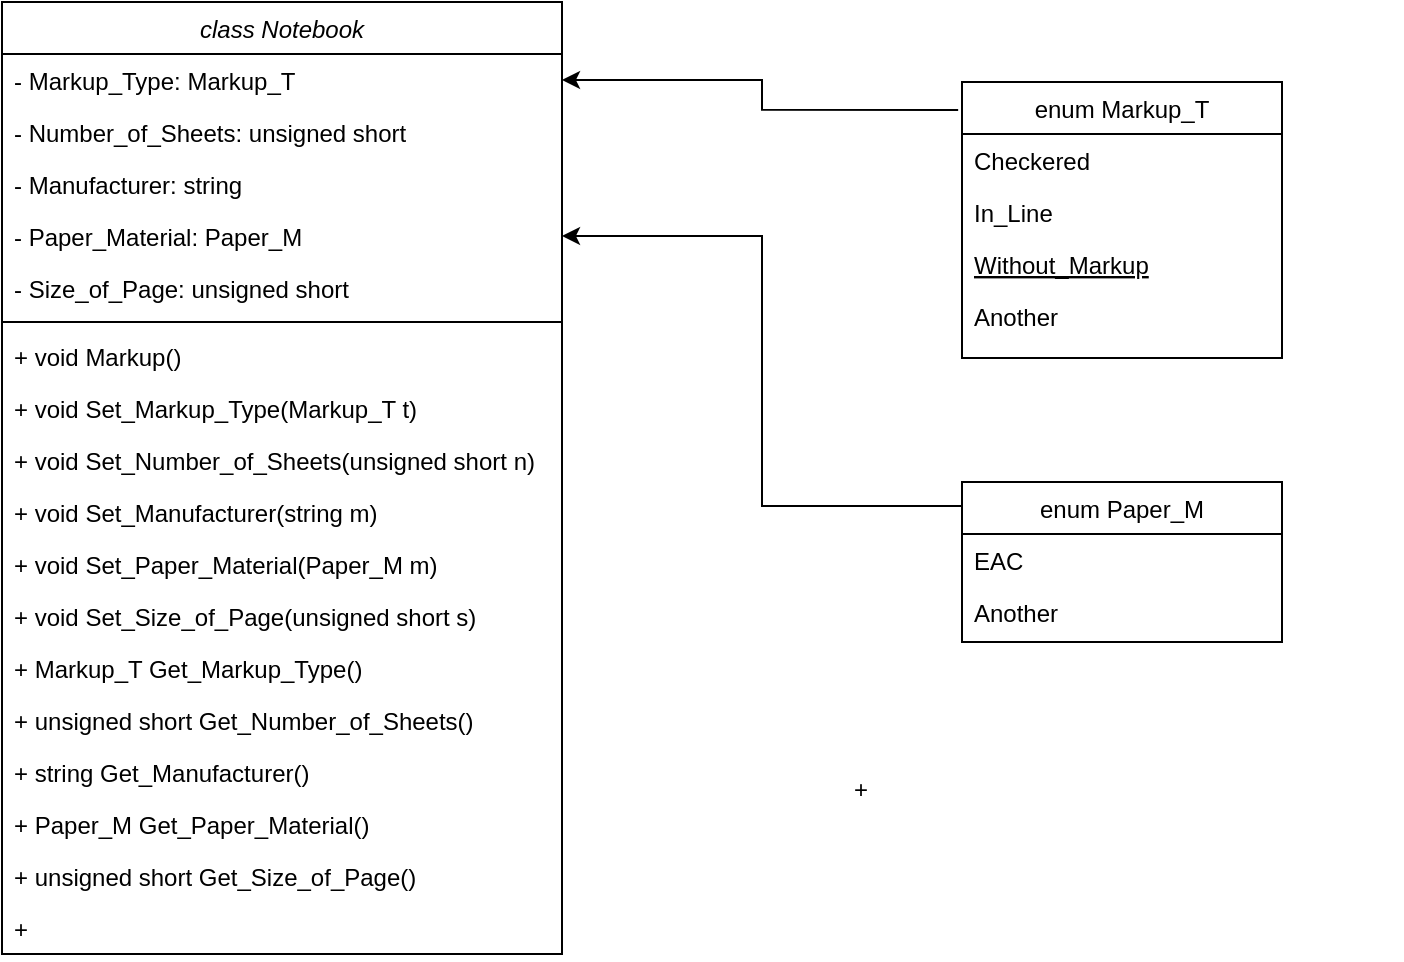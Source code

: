 <mxfile version="15.6.5" type="github">
  <diagram id="C5RBs43oDa-KdzZeNtuy" name="Page-1">
    <mxGraphModel dx="899" dy="624" grid="1" gridSize="10" guides="1" tooltips="1" connect="1" arrows="1" fold="1" page="1" pageScale="1" pageWidth="827" pageHeight="1169" math="0" shadow="0">
      <root>
        <mxCell id="WIyWlLk6GJQsqaUBKTNV-0" />
        <mxCell id="WIyWlLk6GJQsqaUBKTNV-1" parent="WIyWlLk6GJQsqaUBKTNV-0" />
        <mxCell id="zkfFHV4jXpPFQw0GAbJ--0" value="class Notebook&#xa;" style="swimlane;fontStyle=2;align=center;verticalAlign=top;childLayout=stackLayout;horizontal=1;startSize=26;horizontalStack=0;resizeParent=1;resizeLast=0;collapsible=1;marginBottom=0;rounded=0;shadow=0;strokeWidth=1;fontColor=default;fillColor=default;strokeColor=default;" parent="WIyWlLk6GJQsqaUBKTNV-1" vertex="1">
          <mxGeometry x="80" y="40" width="280" height="476" as="geometry">
            <mxRectangle x="230" y="140" width="160" height="26" as="alternateBounds" />
          </mxGeometry>
        </mxCell>
        <mxCell id="zkfFHV4jXpPFQw0GAbJ--1" value="- Markup_Type: Markup_T " style="text;align=left;verticalAlign=top;spacingLeft=4;spacingRight=4;overflow=hidden;rotatable=0;points=[[0,0.5],[1,0.5]];portConstraint=eastwest;fontColor=default;" parent="zkfFHV4jXpPFQw0GAbJ--0" vertex="1">
          <mxGeometry y="26" width="280" height="26" as="geometry" />
        </mxCell>
        <mxCell id="WHOQlvr9kj66LrERf0E2-0" value="- Number_of_Sheets: unsigned short" style="text;align=left;verticalAlign=top;spacingLeft=4;spacingRight=4;overflow=hidden;rotatable=0;points=[[0,0.5],[1,0.5]];portConstraint=eastwest;fontColor=default;" vertex="1" parent="zkfFHV4jXpPFQw0GAbJ--0">
          <mxGeometry y="52" width="280" height="26" as="geometry" />
        </mxCell>
        <mxCell id="WHOQlvr9kj66LrERf0E2-1" value="- Manufacturer: string" style="text;align=left;verticalAlign=top;spacingLeft=4;spacingRight=4;overflow=hidden;rotatable=0;points=[[0,0.5],[1,0.5]];portConstraint=eastwest;fontColor=default;" vertex="1" parent="zkfFHV4jXpPFQw0GAbJ--0">
          <mxGeometry y="78" width="280" height="26" as="geometry" />
        </mxCell>
        <mxCell id="WHOQlvr9kj66LrERf0E2-2" value="- Paper_Material: Paper_M" style="text;align=left;verticalAlign=top;spacingLeft=4;spacingRight=4;overflow=hidden;rotatable=0;points=[[0,0.5],[1,0.5]];portConstraint=eastwest;fontColor=default;" vertex="1" parent="zkfFHV4jXpPFQw0GAbJ--0">
          <mxGeometry y="104" width="280" height="26" as="geometry" />
        </mxCell>
        <mxCell id="WHOQlvr9kj66LrERf0E2-3" value="- Size_of_Page: unsigned short" style="text;align=left;verticalAlign=top;spacingLeft=4;spacingRight=4;overflow=hidden;rotatable=0;points=[[0,0.5],[1,0.5]];portConstraint=eastwest;fontColor=default;" vertex="1" parent="zkfFHV4jXpPFQw0GAbJ--0">
          <mxGeometry y="130" width="280" height="26" as="geometry" />
        </mxCell>
        <mxCell id="zkfFHV4jXpPFQw0GAbJ--4" value="" style="line;html=1;strokeWidth=1;align=left;verticalAlign=middle;spacingTop=-1;spacingLeft=3;spacingRight=3;rotatable=0;labelPosition=right;points=[];portConstraint=eastwest;" parent="zkfFHV4jXpPFQw0GAbJ--0" vertex="1">
          <mxGeometry y="156" width="280" height="8" as="geometry" />
        </mxCell>
        <mxCell id="WHOQlvr9kj66LrERf0E2-11" value="+ void Markup()" style="text;align=left;verticalAlign=top;spacingLeft=4;spacingRight=4;overflow=hidden;rotatable=0;points=[[0,0.5],[1,0.5]];portConstraint=eastwest;fontColor=default;" vertex="1" parent="zkfFHV4jXpPFQw0GAbJ--0">
          <mxGeometry y="164" width="280" height="26" as="geometry" />
        </mxCell>
        <mxCell id="WHOQlvr9kj66LrERf0E2-12" value="+ void Set_Markup_Type(Markup_T t)" style="text;align=left;verticalAlign=top;spacingLeft=4;spacingRight=4;overflow=hidden;rotatable=0;points=[[0,0.5],[1,0.5]];portConstraint=eastwest;fontColor=default;" vertex="1" parent="zkfFHV4jXpPFQw0GAbJ--0">
          <mxGeometry y="190" width="280" height="26" as="geometry" />
        </mxCell>
        <mxCell id="zkfFHV4jXpPFQw0GAbJ--5" value="+ void Set_Number_of_Sheets(unsigned short n)" style="text;align=left;verticalAlign=top;spacingLeft=4;spacingRight=4;overflow=hidden;rotatable=0;points=[[0,0.5],[1,0.5]];portConstraint=eastwest;fontColor=default;" parent="zkfFHV4jXpPFQw0GAbJ--0" vertex="1">
          <mxGeometry y="216" width="280" height="26" as="geometry" />
        </mxCell>
        <mxCell id="WHOQlvr9kj66LrERf0E2-13" value="+ void Set_Manufacturer(string m) " style="text;align=left;verticalAlign=top;spacingLeft=4;spacingRight=4;overflow=hidden;rotatable=0;points=[[0,0.5],[1,0.5]];portConstraint=eastwest;fontColor=default;" vertex="1" parent="zkfFHV4jXpPFQw0GAbJ--0">
          <mxGeometry y="242" width="280" height="26" as="geometry" />
        </mxCell>
        <mxCell id="WHOQlvr9kj66LrERf0E2-16" value="+ void Set_Paper_Material(Paper_M m)" style="text;align=left;verticalAlign=top;spacingLeft=4;spacingRight=4;overflow=hidden;rotatable=0;points=[[0,0.5],[1,0.5]];portConstraint=eastwest;fontColor=default;" vertex="1" parent="zkfFHV4jXpPFQw0GAbJ--0">
          <mxGeometry y="268" width="280" height="26" as="geometry" />
        </mxCell>
        <mxCell id="WHOQlvr9kj66LrERf0E2-14" value="+ void Set_Size_of_Page(unsigned short s)" style="text;align=left;verticalAlign=top;spacingLeft=4;spacingRight=4;overflow=hidden;rotatable=0;points=[[0,0.5],[1,0.5]];portConstraint=eastwest;fontColor=default;" vertex="1" parent="zkfFHV4jXpPFQw0GAbJ--0">
          <mxGeometry y="294" width="280" height="26" as="geometry" />
        </mxCell>
        <mxCell id="WHOQlvr9kj66LrERf0E2-17" value="+ Markup_T Get_Markup_Type()" style="text;align=left;verticalAlign=top;spacingLeft=4;spacingRight=4;overflow=hidden;rotatable=0;points=[[0,0.5],[1,0.5]];portConstraint=eastwest;fontColor=default;" vertex="1" parent="zkfFHV4jXpPFQw0GAbJ--0">
          <mxGeometry y="320" width="280" height="26" as="geometry" />
        </mxCell>
        <mxCell id="WHOQlvr9kj66LrERf0E2-22" value="+ unsigned short Get_Number_of_Sheets()" style="text;align=left;verticalAlign=top;spacingLeft=4;spacingRight=4;overflow=hidden;rotatable=0;points=[[0,0.5],[1,0.5]];portConstraint=eastwest;fontColor=default;" vertex="1" parent="zkfFHV4jXpPFQw0GAbJ--0">
          <mxGeometry y="346" width="280" height="26" as="geometry" />
        </mxCell>
        <mxCell id="WHOQlvr9kj66LrERf0E2-18" value="+ string Get_Manufacturer()" style="text;align=left;verticalAlign=top;spacingLeft=4;spacingRight=4;overflow=hidden;rotatable=0;points=[[0,0.5],[1,0.5]];portConstraint=eastwest;fontColor=default;" vertex="1" parent="zkfFHV4jXpPFQw0GAbJ--0">
          <mxGeometry y="372" width="280" height="26" as="geometry" />
        </mxCell>
        <mxCell id="WHOQlvr9kj66LrERf0E2-19" value="+ Paper_M Get_Paper_Material()" style="text;align=left;verticalAlign=top;spacingLeft=4;spacingRight=4;overflow=hidden;rotatable=0;points=[[0,0.5],[1,0.5]];portConstraint=eastwest;fontColor=default;" vertex="1" parent="zkfFHV4jXpPFQw0GAbJ--0">
          <mxGeometry y="398" width="280" height="26" as="geometry" />
        </mxCell>
        <mxCell id="WHOQlvr9kj66LrERf0E2-20" value="+ unsigned short Get_Size_of_Page()" style="text;align=left;verticalAlign=top;spacingLeft=4;spacingRight=4;overflow=hidden;rotatable=0;points=[[0,0.5],[1,0.5]];portConstraint=eastwest;fontColor=default;" vertex="1" parent="zkfFHV4jXpPFQw0GAbJ--0">
          <mxGeometry y="424" width="280" height="26" as="geometry" />
        </mxCell>
        <mxCell id="WHOQlvr9kj66LrERf0E2-21" value="+ " style="text;align=left;verticalAlign=top;spacingLeft=4;spacingRight=4;overflow=hidden;rotatable=0;points=[[0,0.5],[1,0.5]];portConstraint=eastwest;fontColor=default;" vertex="1" parent="zkfFHV4jXpPFQw0GAbJ--0">
          <mxGeometry y="450" width="280" height="26" as="geometry" />
        </mxCell>
        <mxCell id="zkfFHV4jXpPFQw0GAbJ--6" value="enum Markup_T " style="swimlane;fontStyle=0;align=center;verticalAlign=top;childLayout=stackLayout;horizontal=1;startSize=26;horizontalStack=0;resizeParent=1;resizeLast=0;collapsible=1;marginBottom=0;rounded=0;shadow=0;strokeWidth=1;fillColor=default;strokeColor=default;fontColor=default;" parent="WIyWlLk6GJQsqaUBKTNV-1" vertex="1">
          <mxGeometry x="560" y="80" width="160" height="138" as="geometry">
            <mxRectangle x="130" y="380" width="160" height="26" as="alternateBounds" />
          </mxGeometry>
        </mxCell>
        <mxCell id="zkfFHV4jXpPFQw0GAbJ--7" value="Checkered" style="text;align=left;verticalAlign=top;spacingLeft=4;spacingRight=4;overflow=hidden;rotatable=0;points=[[0,0.5],[1,0.5]];portConstraint=eastwest;fontColor=default;" parent="zkfFHV4jXpPFQw0GAbJ--6" vertex="1">
          <mxGeometry y="26" width="160" height="26" as="geometry" />
        </mxCell>
        <mxCell id="zkfFHV4jXpPFQw0GAbJ--8" value="In_Line" style="text;align=left;verticalAlign=top;spacingLeft=4;spacingRight=4;overflow=hidden;rotatable=0;points=[[0,0.5],[1,0.5]];portConstraint=eastwest;rounded=0;shadow=0;html=0;fontColor=default;" parent="zkfFHV4jXpPFQw0GAbJ--6" vertex="1">
          <mxGeometry y="52" width="160" height="26" as="geometry" />
        </mxCell>
        <mxCell id="zkfFHV4jXpPFQw0GAbJ--10" value="Without_Markup" style="text;align=left;verticalAlign=top;spacingLeft=4;spacingRight=4;overflow=hidden;rotatable=0;points=[[0,0.5],[1,0.5]];portConstraint=eastwest;fontStyle=4;fontColor=default;" parent="zkfFHV4jXpPFQw0GAbJ--6" vertex="1">
          <mxGeometry y="78" width="160" height="26" as="geometry" />
        </mxCell>
        <mxCell id="zkfFHV4jXpPFQw0GAbJ--11" value="Another             " style="text;align=left;verticalAlign=top;spacingLeft=4;spacingRight=4;overflow=hidden;rotatable=0;points=[[0,0.5],[1,0.5]];portConstraint=eastwest;fontColor=default;" parent="zkfFHV4jXpPFQw0GAbJ--6" vertex="1">
          <mxGeometry y="104" width="160" height="26" as="geometry" />
        </mxCell>
        <mxCell id="WHOQlvr9kj66LrERf0E2-4" style="edgeStyle=orthogonalEdgeStyle;rounded=0;orthogonalLoop=1;jettySize=auto;html=1;exitX=-0.012;exitY=0.101;exitDx=0;exitDy=0;entryX=1;entryY=0.5;entryDx=0;entryDy=0;fontColor=default;strokeColor=default;labelBackgroundColor=default;exitPerimeter=0;" edge="1" parent="WIyWlLk6GJQsqaUBKTNV-1" source="zkfFHV4jXpPFQw0GAbJ--6" target="zkfFHV4jXpPFQw0GAbJ--1">
          <mxGeometry relative="1" as="geometry" />
        </mxCell>
        <mxCell id="WHOQlvr9kj66LrERf0E2-5" value="enum Paper_M&#xa;" style="swimlane;fontStyle=0;align=center;verticalAlign=top;childLayout=stackLayout;horizontal=1;startSize=26;horizontalStack=0;resizeParent=1;resizeLast=0;collapsible=1;marginBottom=0;rounded=0;shadow=0;strokeWidth=1;fillColor=default;strokeColor=default;fontColor=default;" vertex="1" parent="WIyWlLk6GJQsqaUBKTNV-1">
          <mxGeometry x="560" y="280" width="160" height="80" as="geometry">
            <mxRectangle x="130" y="380" width="160" height="26" as="alternateBounds" />
          </mxGeometry>
        </mxCell>
        <mxCell id="WHOQlvr9kj66LrERf0E2-6" value="EAC" style="text;align=left;verticalAlign=top;spacingLeft=4;spacingRight=4;overflow=hidden;rotatable=0;points=[[0,0.5],[1,0.5]];portConstraint=eastwest;fontColor=default;" vertex="1" parent="WHOQlvr9kj66LrERf0E2-5">
          <mxGeometry y="26" width="160" height="26" as="geometry" />
        </mxCell>
        <mxCell id="WHOQlvr9kj66LrERf0E2-7" value="Another         " style="text;align=left;verticalAlign=top;spacingLeft=4;spacingRight=4;overflow=hidden;rotatable=0;points=[[0,0.5],[1,0.5]];portConstraint=eastwest;rounded=0;shadow=0;html=0;fontColor=default;" vertex="1" parent="WHOQlvr9kj66LrERf0E2-5">
          <mxGeometry y="52" width="160" height="26" as="geometry" />
        </mxCell>
        <mxCell id="WHOQlvr9kj66LrERf0E2-10" style="edgeStyle=orthogonalEdgeStyle;rounded=0;orthogonalLoop=1;jettySize=auto;html=1;exitX=0;exitY=0.15;exitDx=0;exitDy=0;entryX=1;entryY=0.5;entryDx=0;entryDy=0;labelBackgroundColor=default;fontColor=default;strokeColor=default;exitPerimeter=0;" edge="1" parent="WIyWlLk6GJQsqaUBKTNV-1" source="WHOQlvr9kj66LrERf0E2-5" target="WHOQlvr9kj66LrERf0E2-2">
          <mxGeometry relative="1" as="geometry" />
        </mxCell>
        <mxCell id="WHOQlvr9kj66LrERf0E2-23" value="+ " style="text;align=left;verticalAlign=top;spacingLeft=4;spacingRight=4;overflow=hidden;rotatable=0;points=[[0,0.5],[1,0.5]];portConstraint=eastwest;fontColor=default;" vertex="1" parent="WIyWlLk6GJQsqaUBKTNV-1">
          <mxGeometry x="500" y="420" width="280" height="26" as="geometry" />
        </mxCell>
      </root>
    </mxGraphModel>
  </diagram>
</mxfile>
